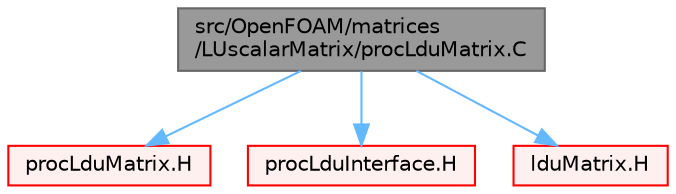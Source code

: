 digraph "src/OpenFOAM/matrices/LUscalarMatrix/procLduMatrix.C"
{
 // LATEX_PDF_SIZE
  bgcolor="transparent";
  edge [fontname=Helvetica,fontsize=10,labelfontname=Helvetica,labelfontsize=10];
  node [fontname=Helvetica,fontsize=10,shape=box,height=0.2,width=0.4];
  Node1 [id="Node000001",label="src/OpenFOAM/matrices\l/LUscalarMatrix/procLduMatrix.C",height=0.2,width=0.4,color="gray40", fillcolor="grey60", style="filled", fontcolor="black",tooltip=" "];
  Node1 -> Node2 [id="edge1_Node000001_Node000002",color="steelblue1",style="solid",tooltip=" "];
  Node2 [id="Node000002",label="procLduMatrix.H",height=0.2,width=0.4,color="red", fillcolor="#FFF0F0", style="filled",URL="$procLduMatrix_8H.html",tooltip=" "];
  Node1 -> Node204 [id="edge2_Node000001_Node000204",color="steelblue1",style="solid",tooltip=" "];
  Node204 [id="Node000204",label="procLduInterface.H",height=0.2,width=0.4,color="red", fillcolor="#FFF0F0", style="filled",URL="$procLduInterface_8H.html",tooltip=" "];
  Node1 -> Node205 [id="edge3_Node000001_Node000205",color="steelblue1",style="solid",tooltip=" "];
  Node205 [id="Node000205",label="lduMatrix.H",height=0.2,width=0.4,color="red", fillcolor="#FFF0F0", style="filled",URL="$lduMatrix_8H.html",tooltip=" "];
}
